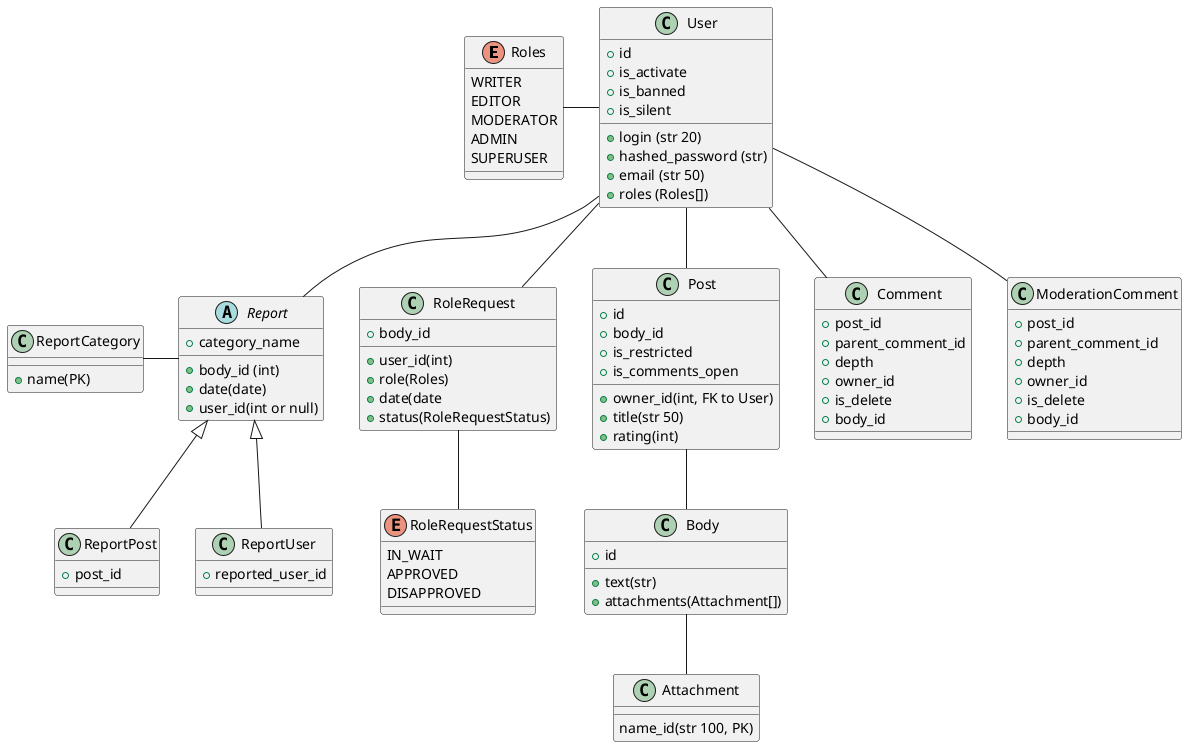 @startuml

enum Roles {
    WRITER
    EDITOR
    MODERATOR
    ADMIN
    SUPERUSER
}

class User {
    + id
    + login (str 20)
    + hashed_password (str)
    + email (str 50)
    + roles (Roles[])
    + is_activate
    + is_banned
    + is_silent
}

class Attachment {
    name_id(str 100, PK)
}

class Body {
    + id
    + text(str)
    + attachments(Attachment[])
}

class ReportCategory {
    + name(PK)
}

abstract Report {
    + category_name
    + body_id (int)
    + date(date)
    + user_id(int or null)
}

class ReportPost {
    + post_id
}

class ReportUser {
    + reported_user_id
}

enum RoleRequestStatus {
    IN_WAIT
    APPROVED
    DISAPPROVED
}

class RoleRequest {
    + user_id(int)
    + role(Roles)
    + body_id
    + date(date
    + status(RoleRequestStatus)
}

class Post {
    + id
    + owner_id(int, FK to User)
    + title(str 50)
    + body_id
    + rating(int)
    + is_restricted
    + is_comments_open
}

class Comment {
    + post_id
    + parent_comment_id
    + depth
    + owner_id
    + is_delete
    + body_id
}

class ModerationComment {
    + post_id
    + parent_comment_id
    + depth
    + owner_id
    + is_delete
    + body_id
}

User -left- Roles
User -down- Report
User -down- RoleRequest
User -down- Post
User -down- Comment
User -down- ModerationComment

Body -down- Attachment
Post -down- Body

Report -left- ReportCategory
Report <|-down- ReportPost
Report <|-down- ReportUser

RoleRequest -down- RoleRequestStatus

@enduml
